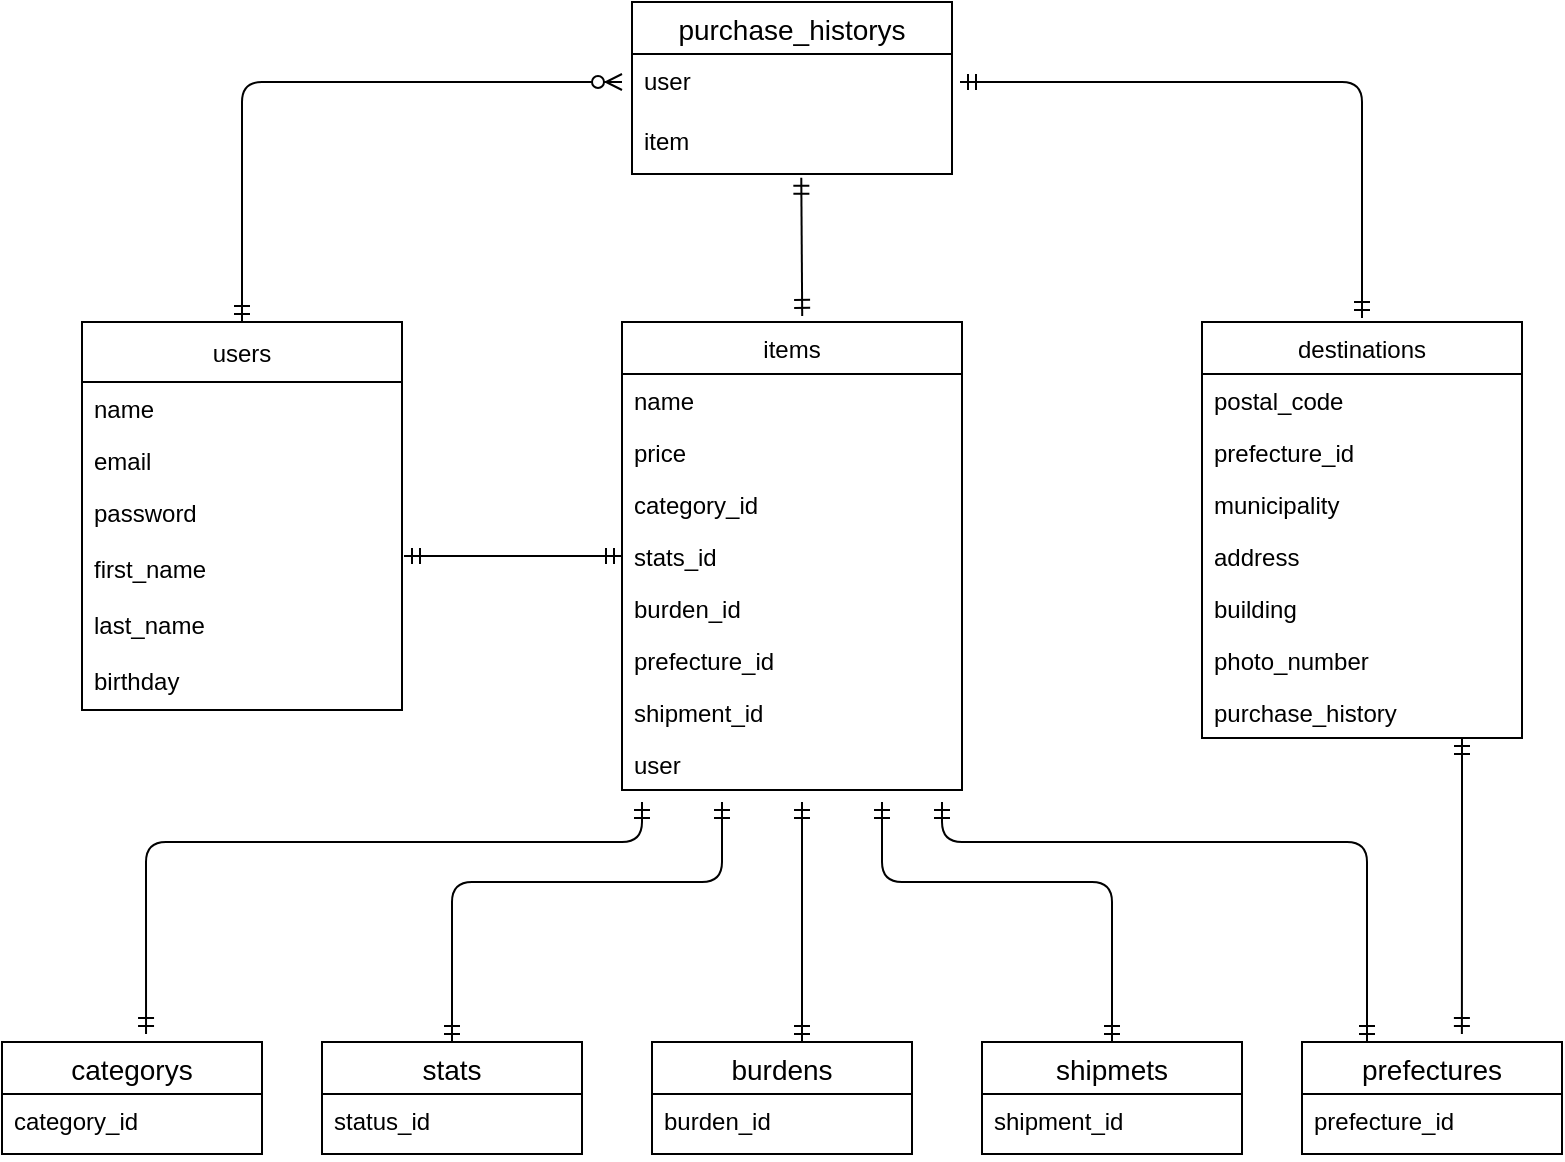 <mxfile version="14.2.4" type="embed">
    <diagram id="jU5FmzW-7zueRrFyCr89" name="ページ1">
        <mxGraphModel dx="715" dy="680" grid="1" gridSize="10" guides="1" tooltips="1" connect="1" arrows="1" fold="1" page="1" pageScale="1" pageWidth="850" pageHeight="1100" math="0" shadow="0">
            <root>
                <mxCell id="0"/>
                <mxCell id="1" parent="0"/>
                <mxCell id="2" value="users" style="swimlane;fontStyle=0;childLayout=stackLayout;horizontal=1;startSize=30;fillColor=none;horizontalStack=0;resizeParent=1;resizeParentMax=0;resizeLast=0;collapsible=1;marginBottom=0;" parent="1" vertex="1">
                    <mxGeometry x="40" y="200" width="160" height="194" as="geometry"/>
                </mxCell>
                <mxCell id="3" value="name&#10;" style="text;strokeColor=none;fillColor=none;align=left;verticalAlign=top;spacingLeft=4;spacingRight=4;overflow=hidden;rotatable=0;points=[[0,0.5],[1,0.5]];portConstraint=eastwest;" parent="2" vertex="1">
                    <mxGeometry y="30" width="160" height="26" as="geometry"/>
                </mxCell>
                <mxCell id="4" value="email" style="text;strokeColor=none;fillColor=none;align=left;verticalAlign=top;spacingLeft=4;spacingRight=4;overflow=hidden;rotatable=0;points=[[0,0.5],[1,0.5]];portConstraint=eastwest;" parent="2" vertex="1">
                    <mxGeometry y="56" width="160" height="26" as="geometry"/>
                </mxCell>
                <mxCell id="17" value="password" style="text;strokeColor=none;fillColor=none;align=left;verticalAlign=top;spacingLeft=4;spacingRight=4;overflow=hidden;rotatable=0;points=[[0,0.5],[1,0.5]];portConstraint=eastwest;" parent="2" vertex="1">
                    <mxGeometry y="82" width="160" height="28" as="geometry"/>
                </mxCell>
                <mxCell id="50" value="first_name" style="text;strokeColor=none;fillColor=none;align=left;verticalAlign=top;spacingLeft=4;spacingRight=4;overflow=hidden;rotatable=0;points=[[0,0.5],[1,0.5]];portConstraint=eastwest;" parent="2" vertex="1">
                    <mxGeometry y="110" width="160" height="28" as="geometry"/>
                </mxCell>
                <mxCell id="51" value="last_name" style="text;strokeColor=none;fillColor=none;align=left;verticalAlign=top;spacingLeft=4;spacingRight=4;overflow=hidden;rotatable=0;points=[[0,0.5],[1,0.5]];portConstraint=eastwest;" parent="2" vertex="1">
                    <mxGeometry y="138" width="160" height="28" as="geometry"/>
                </mxCell>
                <mxCell id="5" value="birthday" style="text;strokeColor=none;fillColor=none;align=left;verticalAlign=top;spacingLeft=4;spacingRight=4;overflow=hidden;rotatable=0;points=[[0,0.5],[1,0.5]];portConstraint=eastwest;" parent="2" vertex="1">
                    <mxGeometry y="166" width="160" height="28" as="geometry"/>
                </mxCell>
                <mxCell id="6" value="items" style="swimlane;fontStyle=0;childLayout=stackLayout;horizontal=1;startSize=26;fillColor=none;horizontalStack=0;resizeParent=1;resizeParentMax=0;resizeLast=0;collapsible=1;marginBottom=0;" parent="1" vertex="1">
                    <mxGeometry x="310" y="200" width="170" height="234" as="geometry">
                        <mxRectangle x="520" y="120" width="60" height="26" as="alternateBounds"/>
                    </mxGeometry>
                </mxCell>
                <mxCell id="7" value="name" style="text;strokeColor=none;fillColor=none;align=left;verticalAlign=top;spacingLeft=4;spacingRight=4;overflow=hidden;rotatable=0;points=[[0,0.5],[1,0.5]];portConstraint=eastwest;" parent="6" vertex="1">
                    <mxGeometry y="26" width="170" height="26" as="geometry"/>
                </mxCell>
                <mxCell id="8" value="price" style="text;strokeColor=none;fillColor=none;align=left;verticalAlign=top;spacingLeft=4;spacingRight=4;overflow=hidden;rotatable=0;points=[[0,0.5],[1,0.5]];portConstraint=eastwest;" parent="6" vertex="1">
                    <mxGeometry y="52" width="170" height="26" as="geometry"/>
                </mxCell>
                <mxCell id="9" value="category_id" style="text;strokeColor=none;fillColor=none;align=left;verticalAlign=top;spacingLeft=4;spacingRight=4;overflow=hidden;rotatable=0;points=[[0,0.5],[1,0.5]];portConstraint=eastwest;" parent="6" vertex="1">
                    <mxGeometry y="78" width="170" height="26" as="geometry"/>
                </mxCell>
                <mxCell id="18" value="stats_id" style="text;strokeColor=none;fillColor=none;align=left;verticalAlign=top;spacingLeft=4;spacingRight=4;overflow=hidden;rotatable=0;points=[[0,0.5],[1,0.5]];portConstraint=eastwest;" parent="6" vertex="1">
                    <mxGeometry y="104" width="170" height="26" as="geometry"/>
                </mxCell>
                <mxCell id="19" value="burden_id" style="text;strokeColor=none;fillColor=none;align=left;verticalAlign=top;spacingLeft=4;spacingRight=4;overflow=hidden;rotatable=0;points=[[0,0.5],[1,0.5]];portConstraint=eastwest;" parent="6" vertex="1">
                    <mxGeometry y="130" width="170" height="26" as="geometry"/>
                </mxCell>
                <mxCell id="20" value="prefecture_id" style="text;strokeColor=none;fillColor=none;align=left;verticalAlign=top;spacingLeft=4;spacingRight=4;overflow=hidden;rotatable=0;points=[[0,0.5],[1,0.5]];portConstraint=eastwest;" parent="6" vertex="1">
                    <mxGeometry y="156" width="170" height="26" as="geometry"/>
                </mxCell>
                <mxCell id="21" value="shipment_id" style="text;strokeColor=none;fillColor=none;align=left;verticalAlign=top;spacingLeft=4;spacingRight=4;overflow=hidden;rotatable=0;points=[[0,0.5],[1,0.5]];portConstraint=eastwest;" parent="6" vertex="1">
                    <mxGeometry y="182" width="170" height="26" as="geometry"/>
                </mxCell>
                <mxCell id="30" value="user" style="text;strokeColor=none;fillColor=none;align=left;verticalAlign=top;spacingLeft=4;spacingRight=4;overflow=hidden;rotatable=0;points=[[0,0.5],[1,0.5]];portConstraint=eastwest;" parent="6" vertex="1">
                    <mxGeometry y="208" width="170" height="26" as="geometry"/>
                </mxCell>
                <mxCell id="31" value="destinations" style="swimlane;fontStyle=0;childLayout=stackLayout;horizontal=1;startSize=26;fillColor=none;horizontalStack=0;resizeParent=1;resizeParentMax=0;resizeLast=0;collapsible=1;marginBottom=0;" parent="1" vertex="1">
                    <mxGeometry x="600" y="200" width="160" height="208" as="geometry">
                        <mxRectangle x="520" y="120" width="60" height="26" as="alternateBounds"/>
                    </mxGeometry>
                </mxCell>
                <mxCell id="32" value="postal_code" style="text;strokeColor=none;fillColor=none;align=left;verticalAlign=top;spacingLeft=4;spacingRight=4;overflow=hidden;rotatable=0;points=[[0,0.5],[1,0.5]];portConstraint=eastwest;" parent="31" vertex="1">
                    <mxGeometry y="26" width="160" height="26" as="geometry"/>
                </mxCell>
                <mxCell id="33" value="prefecture_id" style="text;strokeColor=none;fillColor=none;align=left;verticalAlign=top;spacingLeft=4;spacingRight=4;overflow=hidden;rotatable=0;points=[[0,0.5],[1,0.5]];portConstraint=eastwest;" parent="31" vertex="1">
                    <mxGeometry y="52" width="160" height="26" as="geometry"/>
                </mxCell>
                <mxCell id="34" value="municipality" style="text;strokeColor=none;fillColor=none;align=left;verticalAlign=top;spacingLeft=4;spacingRight=4;overflow=hidden;rotatable=0;points=[[0,0.5],[1,0.5]];portConstraint=eastwest;" parent="31" vertex="1">
                    <mxGeometry y="78" width="160" height="26" as="geometry"/>
                </mxCell>
                <mxCell id="35" value="address" style="text;strokeColor=none;fillColor=none;align=left;verticalAlign=top;spacingLeft=4;spacingRight=4;overflow=hidden;rotatable=0;points=[[0,0.5],[1,0.5]];portConstraint=eastwest;" parent="31" vertex="1">
                    <mxGeometry y="104" width="160" height="26" as="geometry"/>
                </mxCell>
                <mxCell id="36" value="building" style="text;strokeColor=none;fillColor=none;align=left;verticalAlign=top;spacingLeft=4;spacingRight=4;overflow=hidden;rotatable=0;points=[[0,0.5],[1,0.5]];portConstraint=eastwest;" parent="31" vertex="1">
                    <mxGeometry y="130" width="160" height="26" as="geometry"/>
                </mxCell>
                <mxCell id="37" value="photo_number" style="text;strokeColor=none;fillColor=none;align=left;verticalAlign=top;spacingLeft=4;spacingRight=4;overflow=hidden;rotatable=0;points=[[0,0.5],[1,0.5]];portConstraint=eastwest;" parent="31" vertex="1">
                    <mxGeometry y="156" width="160" height="26" as="geometry"/>
                </mxCell>
                <mxCell id="48" value="purchase_history" style="text;strokeColor=none;fillColor=none;align=left;verticalAlign=top;spacingLeft=4;spacingRight=4;overflow=hidden;rotatable=0;points=[[0,0.5],[1,0.5]];portConstraint=eastwest;" parent="31" vertex="1">
                    <mxGeometry y="182" width="160" height="26" as="geometry"/>
                </mxCell>
                <mxCell id="55" value="purchase_historys" style="swimlane;fontStyle=0;childLayout=stackLayout;horizontal=1;startSize=26;horizontalStack=0;resizeParent=1;resizeParentMax=0;resizeLast=0;collapsible=1;marginBottom=0;align=center;fontSize=14;" parent="1" vertex="1">
                    <mxGeometry x="315" y="40" width="160" height="86" as="geometry"/>
                </mxCell>
                <mxCell id="56" value="user" style="text;strokeColor=none;fillColor=none;spacingLeft=4;spacingRight=4;overflow=hidden;rotatable=0;points=[[0,0.5],[1,0.5]];portConstraint=eastwest;fontSize=12;" parent="55" vertex="1">
                    <mxGeometry y="26" width="160" height="30" as="geometry"/>
                </mxCell>
                <mxCell id="57" value="item" style="text;strokeColor=none;fillColor=none;spacingLeft=4;spacingRight=4;overflow=hidden;rotatable=0;points=[[0,0.5],[1,0.5]];portConstraint=eastwest;fontSize=12;" parent="55" vertex="1">
                    <mxGeometry y="56" width="160" height="30" as="geometry"/>
                </mxCell>
                <mxCell id="68" value="categorys" style="swimlane;fontStyle=0;childLayout=stackLayout;horizontal=1;startSize=26;horizontalStack=0;resizeParent=1;resizeParentMax=0;resizeLast=0;collapsible=1;marginBottom=0;align=center;fontSize=14;" parent="1" vertex="1">
                    <mxGeometry y="560" width="130" height="56" as="geometry">
                        <mxRectangle x="10" y="680" width="90" height="26" as="alternateBounds"/>
                    </mxGeometry>
                </mxCell>
                <mxCell id="69" value="category_id" style="text;strokeColor=none;fillColor=none;spacingLeft=4;spacingRight=4;overflow=hidden;rotatable=0;points=[[0,0.5],[1,0.5]];portConstraint=eastwest;fontSize=12;" parent="68" vertex="1">
                    <mxGeometry y="26" width="130" height="30" as="geometry"/>
                </mxCell>
                <mxCell id="82" value="stats" style="swimlane;fontStyle=0;childLayout=stackLayout;horizontal=1;startSize=26;horizontalStack=0;resizeParent=1;resizeParentMax=0;resizeLast=0;collapsible=1;marginBottom=0;align=center;fontSize=14;" parent="1" vertex="1">
                    <mxGeometry x="160" y="560" width="130" height="56" as="geometry">
                        <mxRectangle x="20" y="690" width="90" height="26" as="alternateBounds"/>
                    </mxGeometry>
                </mxCell>
                <mxCell id="83" value="status_id" style="text;strokeColor=none;fillColor=none;spacingLeft=4;spacingRight=4;overflow=hidden;rotatable=0;points=[[0,0.5],[1,0.5]];portConstraint=eastwest;fontSize=12;" parent="82" vertex="1">
                    <mxGeometry y="26" width="130" height="30" as="geometry"/>
                </mxCell>
                <mxCell id="84" value="burdens" style="swimlane;fontStyle=0;childLayout=stackLayout;horizontal=1;startSize=26;horizontalStack=0;resizeParent=1;resizeParentMax=0;resizeLast=0;collapsible=1;marginBottom=0;align=center;fontSize=14;" parent="1" vertex="1">
                    <mxGeometry x="325" y="560" width="130" height="56" as="geometry">
                        <mxRectangle x="20" y="690" width="90" height="26" as="alternateBounds"/>
                    </mxGeometry>
                </mxCell>
                <mxCell id="85" value="burden_id" style="text;strokeColor=none;fillColor=none;spacingLeft=4;spacingRight=4;overflow=hidden;rotatable=0;points=[[0,0.5],[1,0.5]];portConstraint=eastwest;fontSize=12;" parent="84" vertex="1">
                    <mxGeometry y="26" width="130" height="30" as="geometry"/>
                </mxCell>
                <mxCell id="86" value="shipmets" style="swimlane;fontStyle=0;childLayout=stackLayout;horizontal=1;startSize=26;horizontalStack=0;resizeParent=1;resizeParentMax=0;resizeLast=0;collapsible=1;marginBottom=0;align=center;fontSize=14;" parent="1" vertex="1">
                    <mxGeometry x="490" y="560" width="130" height="56" as="geometry">
                        <mxRectangle x="20" y="690" width="90" height="26" as="alternateBounds"/>
                    </mxGeometry>
                </mxCell>
                <mxCell id="87" value="shipment_id" style="text;strokeColor=none;fillColor=none;spacingLeft=4;spacingRight=4;overflow=hidden;rotatable=0;points=[[0,0.5],[1,0.5]];portConstraint=eastwest;fontSize=12;" parent="86" vertex="1">
                    <mxGeometry y="26" width="130" height="30" as="geometry"/>
                </mxCell>
                <mxCell id="88" value="prefectures" style="swimlane;fontStyle=0;childLayout=stackLayout;horizontal=1;startSize=26;horizontalStack=0;resizeParent=1;resizeParentMax=0;resizeLast=0;collapsible=1;marginBottom=0;align=center;fontSize=14;" parent="1" vertex="1">
                    <mxGeometry x="650" y="560" width="130" height="56" as="geometry">
                        <mxRectangle x="20" y="690" width="90" height="26" as="alternateBounds"/>
                    </mxGeometry>
                </mxCell>
                <mxCell id="89" value="prefecture_id" style="text;strokeColor=none;fillColor=none;spacingLeft=4;spacingRight=4;overflow=hidden;rotatable=0;points=[[0,0.5],[1,0.5]];portConstraint=eastwest;fontSize=12;" parent="88" vertex="1">
                    <mxGeometry y="26" width="130" height="30" as="geometry"/>
                </mxCell>
                <mxCell id="93" value="" style="edgeStyle=orthogonalEdgeStyle;fontSize=12;html=1;endArrow=ERzeroToMany;startArrow=ERmandOne;exitX=0.5;exitY=0;exitDx=0;exitDy=0;" parent="1" source="2" edge="1">
                    <mxGeometry width="100" height="100" relative="1" as="geometry">
                        <mxPoint x="120" y="190" as="sourcePoint"/>
                        <mxPoint x="310" y="80" as="targetPoint"/>
                        <Array as="points">
                            <mxPoint x="120" y="80"/>
                        </Array>
                    </mxGeometry>
                </mxCell>
                <mxCell id="96" value="" style="edgeStyle=orthogonalEdgeStyle;fontSize=12;html=1;endArrow=ERmandOne;startArrow=ERmandOne;" parent="1" edge="1">
                    <mxGeometry width="100" height="100" relative="1" as="geometry">
                        <mxPoint x="680" y="198" as="sourcePoint"/>
                        <mxPoint x="479" y="80" as="targetPoint"/>
                        <Array as="points">
                            <mxPoint x="680" y="80"/>
                        </Array>
                    </mxGeometry>
                </mxCell>
                <mxCell id="98" value="" style="fontSize=12;html=1;endArrow=ERmandOne;startArrow=ERmandOne;entryX=0;entryY=0.5;entryDx=0;entryDy=0;" parent="1" target="18" edge="1">
                    <mxGeometry width="100" height="100" relative="1" as="geometry">
                        <mxPoint x="201" y="317" as="sourcePoint"/>
                        <mxPoint x="305" y="316.5" as="targetPoint"/>
                    </mxGeometry>
                </mxCell>
                <mxCell id="110" value="" style="fontSize=12;html=1;endArrow=ERmandOne;startArrow=ERmandOne;entryX=0.529;entryY=1.063;entryDx=0;entryDy=0;entryPerimeter=0;exitX=0.53;exitY=-0.013;exitDx=0;exitDy=0;exitPerimeter=0;" parent="1" source="6" target="57" edge="1">
                    <mxGeometry width="100" height="100" relative="1" as="geometry">
                        <mxPoint x="240" y="350" as="sourcePoint"/>
                        <mxPoint x="340" y="250" as="targetPoint"/>
                    </mxGeometry>
                </mxCell>
                <mxCell id="111" value="" style="edgeStyle=orthogonalEdgeStyle;fontSize=12;html=1;endArrow=ERmandOne;startArrow=ERmandOne;entryX=0.554;entryY=-0.071;entryDx=0;entryDy=0;entryPerimeter=0;" parent="1" target="68" edge="1">
                    <mxGeometry width="100" height="100" relative="1" as="geometry">
                        <mxPoint x="320" y="440" as="sourcePoint"/>
                        <mxPoint x="460" y="300" as="targetPoint"/>
                        <Array as="points">
                            <mxPoint x="320" y="460"/>
                            <mxPoint x="72" y="460"/>
                        </Array>
                    </mxGeometry>
                </mxCell>
                <mxCell id="112" value="" style="edgeStyle=orthogonalEdgeStyle;fontSize=12;html=1;endArrow=ERmandOne;startArrow=ERmandOne;exitX=0.5;exitY=0;exitDx=0;exitDy=0;" parent="1" source="82" edge="1">
                    <mxGeometry width="100" height="100" relative="1" as="geometry">
                        <mxPoint x="360" y="400" as="sourcePoint"/>
                        <mxPoint x="360" y="440" as="targetPoint"/>
                        <Array as="points">
                            <mxPoint x="225" y="480"/>
                            <mxPoint x="360" y="480"/>
                        </Array>
                    </mxGeometry>
                </mxCell>
                <mxCell id="113" value="" style="fontSize=12;html=1;endArrow=ERmandOne;startArrow=ERmandOne;" parent="1" edge="1">
                    <mxGeometry width="100" height="100" relative="1" as="geometry">
                        <mxPoint x="400" y="560" as="sourcePoint"/>
                        <mxPoint x="400" y="440" as="targetPoint"/>
                    </mxGeometry>
                </mxCell>
                <mxCell id="114" value="" style="fontSize=12;html=1;endArrow=ERmandOne;startArrow=ERmandOne;exitX=0.5;exitY=0;exitDx=0;exitDy=0;edgeStyle=orthogonalEdgeStyle;" parent="1" source="86" edge="1">
                    <mxGeometry width="100" height="100" relative="1" as="geometry">
                        <mxPoint x="410" y="570" as="sourcePoint"/>
                        <mxPoint x="440" y="440" as="targetPoint"/>
                        <Array as="points">
                            <mxPoint x="555" y="480"/>
                            <mxPoint x="440" y="480"/>
                        </Array>
                    </mxGeometry>
                </mxCell>
                <mxCell id="115" value="" style="fontSize=12;html=1;endArrow=ERmandOne;startArrow=ERmandOne;exitX=0.25;exitY=0;exitDx=0;exitDy=0;edgeStyle=orthogonalEdgeStyle;" parent="1" source="88" edge="1">
                    <mxGeometry width="100" height="100" relative="1" as="geometry">
                        <mxPoint x="565" y="570" as="sourcePoint"/>
                        <mxPoint x="470" y="440" as="targetPoint"/>
                        <Array as="points">
                            <mxPoint x="683" y="460"/>
                            <mxPoint x="470" y="460"/>
                        </Array>
                    </mxGeometry>
                </mxCell>
                <mxCell id="116" value="" style="fontSize=12;html=1;endArrow=ERmandOne;startArrow=ERmandOne;exitX=0.615;exitY=-0.071;exitDx=0;exitDy=0;exitPerimeter=0;" parent="1" source="88" edge="1">
                    <mxGeometry width="100" height="100" relative="1" as="geometry">
                        <mxPoint x="730" y="528" as="sourcePoint"/>
                        <mxPoint x="730" y="408" as="targetPoint"/>
                        <Array as="points">
                            <mxPoint x="730" y="460"/>
                        </Array>
                    </mxGeometry>
                </mxCell>
            </root>
        </mxGraphModel>
    </diagram>
</mxfile>